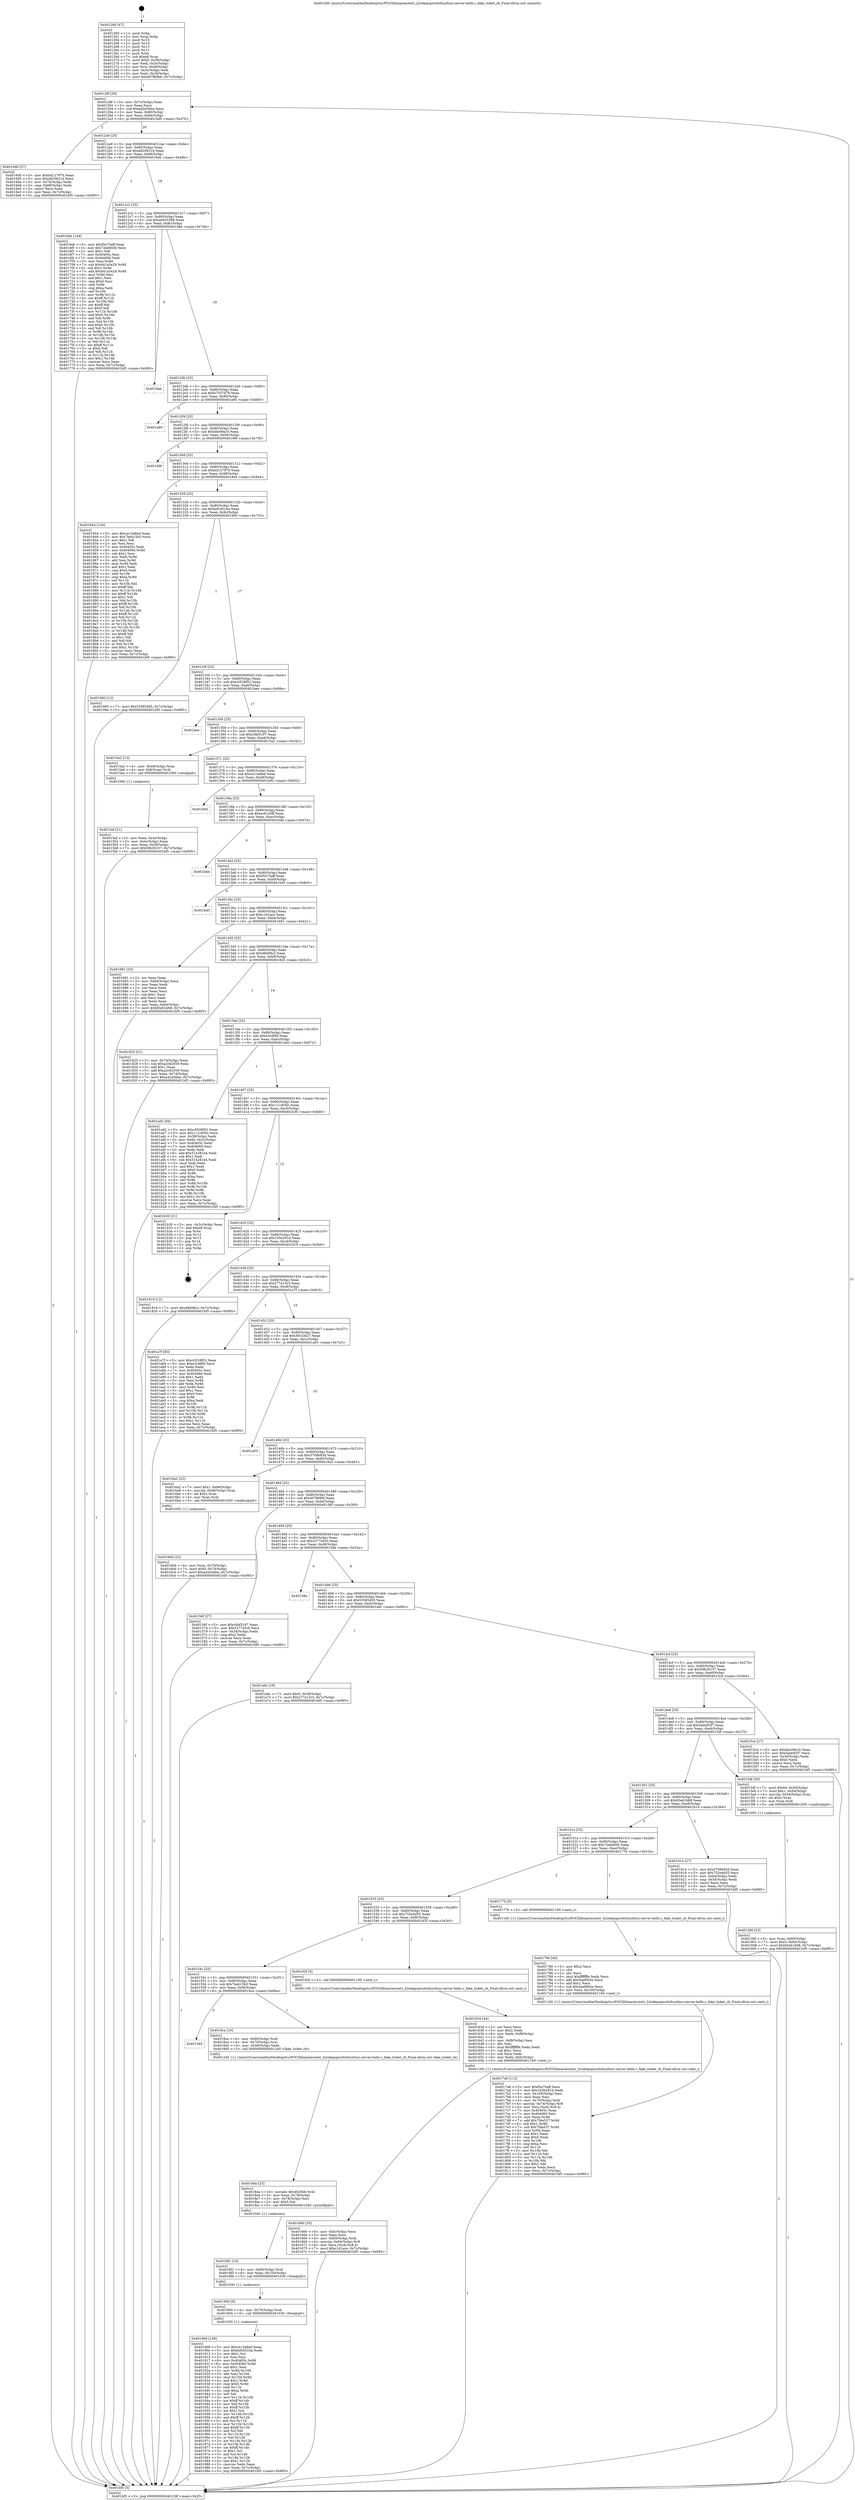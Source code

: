 digraph "0x401260" {
  label = "0x401260 (/mnt/c/Users/mathe/Desktop/tcc/POCII/binaries/extr_h2odepspicotlsfuzzfuzz-server-hello.c_fake_ticket_cb_Final-ollvm.out::main(0))"
  labelloc = "t"
  node[shape=record]

  Entry [label="",width=0.3,height=0.3,shape=circle,fillcolor=black,style=filled]
  "0x40128f" [label="{
     0x40128f [26]\l
     | [instrs]\l
     &nbsp;&nbsp;0x40128f \<+3\>: mov -0x7c(%rbp),%eax\l
     &nbsp;&nbsp;0x401292 \<+2\>: mov %eax,%ecx\l
     &nbsp;&nbsp;0x401294 \<+6\>: sub $0xa42e5bba,%ecx\l
     &nbsp;&nbsp;0x40129a \<+3\>: mov %eax,-0x80(%rbp)\l
     &nbsp;&nbsp;0x40129d \<+6\>: mov %ecx,-0x84(%rbp)\l
     &nbsp;&nbsp;0x4012a3 \<+6\>: je 00000000004016d0 \<main+0x470\>\l
  }"]
  "0x4016d0" [label="{
     0x4016d0 [27]\l
     | [instrs]\l
     &nbsp;&nbsp;0x4016d0 \<+5\>: mov $0xbd127970,%eax\l
     &nbsp;&nbsp;0x4016d5 \<+5\>: mov $0xa820621d,%ecx\l
     &nbsp;&nbsp;0x4016da \<+3\>: mov -0x74(%rbp),%edx\l
     &nbsp;&nbsp;0x4016dd \<+3\>: cmp -0x68(%rbp),%edx\l
     &nbsp;&nbsp;0x4016e0 \<+3\>: cmovl %ecx,%eax\l
     &nbsp;&nbsp;0x4016e3 \<+3\>: mov %eax,-0x7c(%rbp)\l
     &nbsp;&nbsp;0x4016e6 \<+5\>: jmp 0000000000401bf5 \<main+0x995\>\l
  }"]
  "0x4012a9" [label="{
     0x4012a9 [25]\l
     | [instrs]\l
     &nbsp;&nbsp;0x4012a9 \<+5\>: jmp 00000000004012ae \<main+0x4e\>\l
     &nbsp;&nbsp;0x4012ae \<+3\>: mov -0x80(%rbp),%eax\l
     &nbsp;&nbsp;0x4012b1 \<+5\>: sub $0xa820621d,%eax\l
     &nbsp;&nbsp;0x4012b6 \<+6\>: mov %eax,-0x88(%rbp)\l
     &nbsp;&nbsp;0x4012bc \<+6\>: je 00000000004016eb \<main+0x48b\>\l
  }"]
  Exit [label="",width=0.3,height=0.3,shape=circle,fillcolor=black,style=filled,peripheries=2]
  "0x4016eb" [label="{
     0x4016eb [144]\l
     | [instrs]\l
     &nbsp;&nbsp;0x4016eb \<+5\>: mov $0xf5a75aff,%eax\l
     &nbsp;&nbsp;0x4016f0 \<+5\>: mov $0x72ee60d5,%ecx\l
     &nbsp;&nbsp;0x4016f5 \<+2\>: mov $0x1,%dl\l
     &nbsp;&nbsp;0x4016f7 \<+7\>: mov 0x40405c,%esi\l
     &nbsp;&nbsp;0x4016fe \<+7\>: mov 0x404060,%edi\l
     &nbsp;&nbsp;0x401705 \<+3\>: mov %esi,%r8d\l
     &nbsp;&nbsp;0x401708 \<+7\>: sub $0xb41a3e29,%r8d\l
     &nbsp;&nbsp;0x40170f \<+4\>: sub $0x1,%r8d\l
     &nbsp;&nbsp;0x401713 \<+7\>: add $0xb41a3e29,%r8d\l
     &nbsp;&nbsp;0x40171a \<+4\>: imul %r8d,%esi\l
     &nbsp;&nbsp;0x40171e \<+3\>: and $0x1,%esi\l
     &nbsp;&nbsp;0x401721 \<+3\>: cmp $0x0,%esi\l
     &nbsp;&nbsp;0x401724 \<+4\>: sete %r9b\l
     &nbsp;&nbsp;0x401728 \<+3\>: cmp $0xa,%edi\l
     &nbsp;&nbsp;0x40172b \<+4\>: setl %r10b\l
     &nbsp;&nbsp;0x40172f \<+3\>: mov %r9b,%r11b\l
     &nbsp;&nbsp;0x401732 \<+4\>: xor $0xff,%r11b\l
     &nbsp;&nbsp;0x401736 \<+3\>: mov %r10b,%bl\l
     &nbsp;&nbsp;0x401739 \<+3\>: xor $0xff,%bl\l
     &nbsp;&nbsp;0x40173c \<+3\>: xor $0x0,%dl\l
     &nbsp;&nbsp;0x40173f \<+3\>: mov %r11b,%r14b\l
     &nbsp;&nbsp;0x401742 \<+4\>: and $0x0,%r14b\l
     &nbsp;&nbsp;0x401746 \<+3\>: and %dl,%r9b\l
     &nbsp;&nbsp;0x401749 \<+3\>: mov %bl,%r15b\l
     &nbsp;&nbsp;0x40174c \<+4\>: and $0x0,%r15b\l
     &nbsp;&nbsp;0x401750 \<+3\>: and %dl,%r10b\l
     &nbsp;&nbsp;0x401753 \<+3\>: or %r9b,%r14b\l
     &nbsp;&nbsp;0x401756 \<+3\>: or %r10b,%r15b\l
     &nbsp;&nbsp;0x401759 \<+3\>: xor %r15b,%r14b\l
     &nbsp;&nbsp;0x40175c \<+3\>: or %bl,%r11b\l
     &nbsp;&nbsp;0x40175f \<+4\>: xor $0xff,%r11b\l
     &nbsp;&nbsp;0x401763 \<+3\>: or $0x0,%dl\l
     &nbsp;&nbsp;0x401766 \<+3\>: and %dl,%r11b\l
     &nbsp;&nbsp;0x401769 \<+3\>: or %r11b,%r14b\l
     &nbsp;&nbsp;0x40176c \<+4\>: test $0x1,%r14b\l
     &nbsp;&nbsp;0x401770 \<+3\>: cmovne %ecx,%eax\l
     &nbsp;&nbsp;0x401773 \<+3\>: mov %eax,-0x7c(%rbp)\l
     &nbsp;&nbsp;0x401776 \<+5\>: jmp 0000000000401bf5 \<main+0x995\>\l
  }"]
  "0x4012c2" [label="{
     0x4012c2 [25]\l
     | [instrs]\l
     &nbsp;&nbsp;0x4012c2 \<+5\>: jmp 00000000004012c7 \<main+0x67\>\l
     &nbsp;&nbsp;0x4012c7 \<+3\>: mov -0x80(%rbp),%eax\l
     &nbsp;&nbsp;0x4012ca \<+5\>: sub $0xab925388,%eax\l
     &nbsp;&nbsp;0x4012cf \<+6\>: mov %eax,-0x8c(%rbp)\l
     &nbsp;&nbsp;0x4012d5 \<+6\>: je 00000000004019ab \<main+0x74b\>\l
  }"]
  "0x401909" [label="{
     0x401909 [138]\l
     | [instrs]\l
     &nbsp;&nbsp;0x401909 \<+5\>: mov $0xce13a8ed,%eax\l
     &nbsp;&nbsp;0x40190e \<+5\>: mov $0xbd54516a,%edx\l
     &nbsp;&nbsp;0x401913 \<+2\>: mov $0x1,%cl\l
     &nbsp;&nbsp;0x401915 \<+2\>: xor %esi,%esi\l
     &nbsp;&nbsp;0x401917 \<+8\>: mov 0x40405c,%r8d\l
     &nbsp;&nbsp;0x40191f \<+8\>: mov 0x404060,%r9d\l
     &nbsp;&nbsp;0x401927 \<+3\>: sub $0x1,%esi\l
     &nbsp;&nbsp;0x40192a \<+3\>: mov %r8d,%r10d\l
     &nbsp;&nbsp;0x40192d \<+3\>: add %esi,%r10d\l
     &nbsp;&nbsp;0x401930 \<+4\>: imul %r10d,%r8d\l
     &nbsp;&nbsp;0x401934 \<+4\>: and $0x1,%r8d\l
     &nbsp;&nbsp;0x401938 \<+4\>: cmp $0x0,%r8d\l
     &nbsp;&nbsp;0x40193c \<+4\>: sete %r11b\l
     &nbsp;&nbsp;0x401940 \<+4\>: cmp $0xa,%r9d\l
     &nbsp;&nbsp;0x401944 \<+3\>: setl %bl\l
     &nbsp;&nbsp;0x401947 \<+3\>: mov %r11b,%r14b\l
     &nbsp;&nbsp;0x40194a \<+4\>: xor $0xff,%r14b\l
     &nbsp;&nbsp;0x40194e \<+3\>: mov %bl,%r15b\l
     &nbsp;&nbsp;0x401951 \<+4\>: xor $0xff,%r15b\l
     &nbsp;&nbsp;0x401955 \<+3\>: xor $0x1,%cl\l
     &nbsp;&nbsp;0x401958 \<+3\>: mov %r14b,%r12b\l
     &nbsp;&nbsp;0x40195b \<+4\>: and $0xff,%r12b\l
     &nbsp;&nbsp;0x40195f \<+3\>: and %cl,%r11b\l
     &nbsp;&nbsp;0x401962 \<+3\>: mov %r15b,%r13b\l
     &nbsp;&nbsp;0x401965 \<+4\>: and $0xff,%r13b\l
     &nbsp;&nbsp;0x401969 \<+2\>: and %cl,%bl\l
     &nbsp;&nbsp;0x40196b \<+3\>: or %r11b,%r12b\l
     &nbsp;&nbsp;0x40196e \<+3\>: or %bl,%r13b\l
     &nbsp;&nbsp;0x401971 \<+3\>: xor %r13b,%r12b\l
     &nbsp;&nbsp;0x401974 \<+3\>: or %r15b,%r14b\l
     &nbsp;&nbsp;0x401977 \<+4\>: xor $0xff,%r14b\l
     &nbsp;&nbsp;0x40197b \<+3\>: or $0x1,%cl\l
     &nbsp;&nbsp;0x40197e \<+3\>: and %cl,%r14b\l
     &nbsp;&nbsp;0x401981 \<+3\>: or %r14b,%r12b\l
     &nbsp;&nbsp;0x401984 \<+4\>: test $0x1,%r12b\l
     &nbsp;&nbsp;0x401988 \<+3\>: cmovne %edx,%eax\l
     &nbsp;&nbsp;0x40198b \<+3\>: mov %eax,-0x7c(%rbp)\l
     &nbsp;&nbsp;0x40198e \<+5\>: jmp 0000000000401bf5 \<main+0x995\>\l
  }"]
  "0x4019ab" [label="{
     0x4019ab\l
  }", style=dashed]
  "0x4012db" [label="{
     0x4012db [25]\l
     | [instrs]\l
     &nbsp;&nbsp;0x4012db \<+5\>: jmp 00000000004012e0 \<main+0x80\>\l
     &nbsp;&nbsp;0x4012e0 \<+3\>: mov -0x80(%rbp),%eax\l
     &nbsp;&nbsp;0x4012e3 \<+5\>: sub $0xb7557d78,%eax\l
     &nbsp;&nbsp;0x4012e8 \<+6\>: mov %eax,-0x90(%rbp)\l
     &nbsp;&nbsp;0x4012ee \<+6\>: je 0000000000401a60 \<main+0x800\>\l
  }"]
  "0x401900" [label="{
     0x401900 [9]\l
     | [instrs]\l
     &nbsp;&nbsp;0x401900 \<+4\>: mov -0x70(%rbp),%rdi\l
     &nbsp;&nbsp;0x401904 \<+5\>: call 0000000000401030 \<free@plt\>\l
     | [calls]\l
     &nbsp;&nbsp;0x401030 \{1\} (unknown)\l
  }"]
  "0x401a60" [label="{
     0x401a60\l
  }", style=dashed]
  "0x4012f4" [label="{
     0x4012f4 [25]\l
     | [instrs]\l
     &nbsp;&nbsp;0x4012f4 \<+5\>: jmp 00000000004012f9 \<main+0x99\>\l
     &nbsp;&nbsp;0x4012f9 \<+3\>: mov -0x80(%rbp),%eax\l
     &nbsp;&nbsp;0x4012fc \<+5\>: sub $0xbbc09a16,%eax\l
     &nbsp;&nbsp;0x401301 \<+6\>: mov %eax,-0x94(%rbp)\l
     &nbsp;&nbsp;0x401307 \<+6\>: je 000000000040199f \<main+0x73f\>\l
  }"]
  "0x4018f1" [label="{
     0x4018f1 [15]\l
     | [instrs]\l
     &nbsp;&nbsp;0x4018f1 \<+4\>: mov -0x60(%rbp),%rdi\l
     &nbsp;&nbsp;0x4018f5 \<+6\>: mov %eax,-0x104(%rbp)\l
     &nbsp;&nbsp;0x4018fb \<+5\>: call 0000000000401030 \<free@plt\>\l
     | [calls]\l
     &nbsp;&nbsp;0x401030 \{1\} (unknown)\l
  }"]
  "0x40199f" [label="{
     0x40199f\l
  }", style=dashed]
  "0x40130d" [label="{
     0x40130d [25]\l
     | [instrs]\l
     &nbsp;&nbsp;0x40130d \<+5\>: jmp 0000000000401312 \<main+0xb2\>\l
     &nbsp;&nbsp;0x401312 \<+3\>: mov -0x80(%rbp),%eax\l
     &nbsp;&nbsp;0x401315 \<+5\>: sub $0xbd127970,%eax\l
     &nbsp;&nbsp;0x40131a \<+6\>: mov %eax,-0x98(%rbp)\l
     &nbsp;&nbsp;0x401320 \<+6\>: je 0000000000401844 \<main+0x5e4\>\l
  }"]
  "0x4018da" [label="{
     0x4018da [23]\l
     | [instrs]\l
     &nbsp;&nbsp;0x4018da \<+10\>: movabs $0x4020b6,%rdi\l
     &nbsp;&nbsp;0x4018e4 \<+3\>: mov %eax,-0x78(%rbp)\l
     &nbsp;&nbsp;0x4018e7 \<+3\>: mov -0x78(%rbp),%esi\l
     &nbsp;&nbsp;0x4018ea \<+2\>: mov $0x0,%al\l
     &nbsp;&nbsp;0x4018ec \<+5\>: call 0000000000401040 \<printf@plt\>\l
     | [calls]\l
     &nbsp;&nbsp;0x401040 \{1\} (unknown)\l
  }"]
  "0x401844" [label="{
     0x401844 [134]\l
     | [instrs]\l
     &nbsp;&nbsp;0x401844 \<+5\>: mov $0xce13a8ed,%eax\l
     &nbsp;&nbsp;0x401849 \<+5\>: mov $0x7beb15b3,%ecx\l
     &nbsp;&nbsp;0x40184e \<+2\>: mov $0x1,%dl\l
     &nbsp;&nbsp;0x401850 \<+2\>: xor %esi,%esi\l
     &nbsp;&nbsp;0x401852 \<+7\>: mov 0x40405c,%edi\l
     &nbsp;&nbsp;0x401859 \<+8\>: mov 0x404060,%r8d\l
     &nbsp;&nbsp;0x401861 \<+3\>: sub $0x1,%esi\l
     &nbsp;&nbsp;0x401864 \<+3\>: mov %edi,%r9d\l
     &nbsp;&nbsp;0x401867 \<+3\>: add %esi,%r9d\l
     &nbsp;&nbsp;0x40186a \<+4\>: imul %r9d,%edi\l
     &nbsp;&nbsp;0x40186e \<+3\>: and $0x1,%edi\l
     &nbsp;&nbsp;0x401871 \<+3\>: cmp $0x0,%edi\l
     &nbsp;&nbsp;0x401874 \<+4\>: sete %r10b\l
     &nbsp;&nbsp;0x401878 \<+4\>: cmp $0xa,%r8d\l
     &nbsp;&nbsp;0x40187c \<+4\>: setl %r11b\l
     &nbsp;&nbsp;0x401880 \<+3\>: mov %r10b,%bl\l
     &nbsp;&nbsp;0x401883 \<+3\>: xor $0xff,%bl\l
     &nbsp;&nbsp;0x401886 \<+3\>: mov %r11b,%r14b\l
     &nbsp;&nbsp;0x401889 \<+4\>: xor $0xff,%r14b\l
     &nbsp;&nbsp;0x40188d \<+3\>: xor $0x1,%dl\l
     &nbsp;&nbsp;0x401890 \<+3\>: mov %bl,%r15b\l
     &nbsp;&nbsp;0x401893 \<+4\>: and $0xff,%r15b\l
     &nbsp;&nbsp;0x401897 \<+3\>: and %dl,%r10b\l
     &nbsp;&nbsp;0x40189a \<+3\>: mov %r14b,%r12b\l
     &nbsp;&nbsp;0x40189d \<+4\>: and $0xff,%r12b\l
     &nbsp;&nbsp;0x4018a1 \<+3\>: and %dl,%r11b\l
     &nbsp;&nbsp;0x4018a4 \<+3\>: or %r10b,%r15b\l
     &nbsp;&nbsp;0x4018a7 \<+3\>: or %r11b,%r12b\l
     &nbsp;&nbsp;0x4018aa \<+3\>: xor %r12b,%r15b\l
     &nbsp;&nbsp;0x4018ad \<+3\>: or %r14b,%bl\l
     &nbsp;&nbsp;0x4018b0 \<+3\>: xor $0xff,%bl\l
     &nbsp;&nbsp;0x4018b3 \<+3\>: or $0x1,%dl\l
     &nbsp;&nbsp;0x4018b6 \<+2\>: and %dl,%bl\l
     &nbsp;&nbsp;0x4018b8 \<+3\>: or %bl,%r15b\l
     &nbsp;&nbsp;0x4018bb \<+4\>: test $0x1,%r15b\l
     &nbsp;&nbsp;0x4018bf \<+3\>: cmovne %ecx,%eax\l
     &nbsp;&nbsp;0x4018c2 \<+3\>: mov %eax,-0x7c(%rbp)\l
     &nbsp;&nbsp;0x4018c5 \<+5\>: jmp 0000000000401bf5 \<main+0x995\>\l
  }"]
  "0x401326" [label="{
     0x401326 [25]\l
     | [instrs]\l
     &nbsp;&nbsp;0x401326 \<+5\>: jmp 000000000040132b \<main+0xcb\>\l
     &nbsp;&nbsp;0x40132b \<+3\>: mov -0x80(%rbp),%eax\l
     &nbsp;&nbsp;0x40132e \<+5\>: sub $0xbd54516a,%eax\l
     &nbsp;&nbsp;0x401333 \<+6\>: mov %eax,-0x9c(%rbp)\l
     &nbsp;&nbsp;0x401339 \<+6\>: je 0000000000401993 \<main+0x733\>\l
  }"]
  "0x401565" [label="{
     0x401565\l
  }", style=dashed]
  "0x401993" [label="{
     0x401993 [12]\l
     | [instrs]\l
     &nbsp;&nbsp;0x401993 \<+7\>: movl $0x53585405,-0x7c(%rbp)\l
     &nbsp;&nbsp;0x40199a \<+5\>: jmp 0000000000401bf5 \<main+0x995\>\l
  }"]
  "0x40133f" [label="{
     0x40133f [25]\l
     | [instrs]\l
     &nbsp;&nbsp;0x40133f \<+5\>: jmp 0000000000401344 \<main+0xe4\>\l
     &nbsp;&nbsp;0x401344 \<+3\>: mov -0x80(%rbp),%eax\l
     &nbsp;&nbsp;0x401347 \<+5\>: sub $0xc0528f52,%eax\l
     &nbsp;&nbsp;0x40134c \<+6\>: mov %eax,-0xa0(%rbp)\l
     &nbsp;&nbsp;0x401352 \<+6\>: je 0000000000401bee \<main+0x98e\>\l
  }"]
  "0x4018ca" [label="{
     0x4018ca [16]\l
     | [instrs]\l
     &nbsp;&nbsp;0x4018ca \<+4\>: mov -0x60(%rbp),%rdi\l
     &nbsp;&nbsp;0x4018ce \<+4\>: mov -0x70(%rbp),%rsi\l
     &nbsp;&nbsp;0x4018d2 \<+3\>: mov -0x50(%rbp),%edx\l
     &nbsp;&nbsp;0x4018d5 \<+5\>: call 0000000000401240 \<fake_ticket_cb\>\l
     | [calls]\l
     &nbsp;&nbsp;0x401240 \{1\} (/mnt/c/Users/mathe/Desktop/tcc/POCII/binaries/extr_h2odepspicotlsfuzzfuzz-server-hello.c_fake_ticket_cb_Final-ollvm.out::fake_ticket_cb)\l
  }"]
  "0x401bee" [label="{
     0x401bee\l
  }", style=dashed]
  "0x401358" [label="{
     0x401358 [25]\l
     | [instrs]\l
     &nbsp;&nbsp;0x401358 \<+5\>: jmp 000000000040135d \<main+0xfd\>\l
     &nbsp;&nbsp;0x40135d \<+3\>: mov -0x80(%rbp),%eax\l
     &nbsp;&nbsp;0x401360 \<+5\>: sub $0xc0bf3197,%eax\l
     &nbsp;&nbsp;0x401365 \<+6\>: mov %eax,-0xa4(%rbp)\l
     &nbsp;&nbsp;0x40136b \<+6\>: je 00000000004015a2 \<main+0x342\>\l
  }"]
  "0x4017a8" [label="{
     0x4017a8 [113]\l
     | [instrs]\l
     &nbsp;&nbsp;0x4017a8 \<+5\>: mov $0xf5a75aff,%ecx\l
     &nbsp;&nbsp;0x4017ad \<+5\>: mov $0x1b5b291d,%edx\l
     &nbsp;&nbsp;0x4017b2 \<+6\>: mov -0x100(%rbp),%esi\l
     &nbsp;&nbsp;0x4017b8 \<+3\>: imul %eax,%esi\l
     &nbsp;&nbsp;0x4017bb \<+4\>: mov -0x70(%rbp),%rdi\l
     &nbsp;&nbsp;0x4017bf \<+4\>: movslq -0x74(%rbp),%r8\l
     &nbsp;&nbsp;0x4017c3 \<+4\>: mov %esi,(%rdi,%r8,4)\l
     &nbsp;&nbsp;0x4017c7 \<+7\>: mov 0x40405c,%eax\l
     &nbsp;&nbsp;0x4017ce \<+7\>: mov 0x404060,%esi\l
     &nbsp;&nbsp;0x4017d5 \<+3\>: mov %eax,%r9d\l
     &nbsp;&nbsp;0x4017d8 \<+7\>: add $0x7f4a537,%r9d\l
     &nbsp;&nbsp;0x4017df \<+4\>: sub $0x1,%r9d\l
     &nbsp;&nbsp;0x4017e3 \<+7\>: sub $0x7f4a537,%r9d\l
     &nbsp;&nbsp;0x4017ea \<+4\>: imul %r9d,%eax\l
     &nbsp;&nbsp;0x4017ee \<+3\>: and $0x1,%eax\l
     &nbsp;&nbsp;0x4017f1 \<+3\>: cmp $0x0,%eax\l
     &nbsp;&nbsp;0x4017f4 \<+4\>: sete %r10b\l
     &nbsp;&nbsp;0x4017f8 \<+3\>: cmp $0xa,%esi\l
     &nbsp;&nbsp;0x4017fb \<+4\>: setl %r11b\l
     &nbsp;&nbsp;0x4017ff \<+3\>: mov %r10b,%bl\l
     &nbsp;&nbsp;0x401802 \<+3\>: and %r11b,%bl\l
     &nbsp;&nbsp;0x401805 \<+3\>: xor %r11b,%r10b\l
     &nbsp;&nbsp;0x401808 \<+3\>: or %r10b,%bl\l
     &nbsp;&nbsp;0x40180b \<+3\>: test $0x1,%bl\l
     &nbsp;&nbsp;0x40180e \<+3\>: cmovne %edx,%ecx\l
     &nbsp;&nbsp;0x401811 \<+3\>: mov %ecx,-0x7c(%rbp)\l
     &nbsp;&nbsp;0x401814 \<+5\>: jmp 0000000000401bf5 \<main+0x995\>\l
  }"]
  "0x4015a2" [label="{
     0x4015a2 [13]\l
     | [instrs]\l
     &nbsp;&nbsp;0x4015a2 \<+4\>: mov -0x48(%rbp),%rax\l
     &nbsp;&nbsp;0x4015a6 \<+4\>: mov 0x8(%rax),%rdi\l
     &nbsp;&nbsp;0x4015aa \<+5\>: call 0000000000401060 \<atoi@plt\>\l
     | [calls]\l
     &nbsp;&nbsp;0x401060 \{1\} (unknown)\l
  }"]
  "0x401371" [label="{
     0x401371 [25]\l
     | [instrs]\l
     &nbsp;&nbsp;0x401371 \<+5\>: jmp 0000000000401376 \<main+0x116\>\l
     &nbsp;&nbsp;0x401376 \<+3\>: mov -0x80(%rbp),%eax\l
     &nbsp;&nbsp;0x401379 \<+5\>: sub $0xce13a8ed,%eax\l
     &nbsp;&nbsp;0x40137e \<+6\>: mov %eax,-0xa8(%rbp)\l
     &nbsp;&nbsp;0x401384 \<+6\>: je 0000000000401b92 \<main+0x932\>\l
  }"]
  "0x401780" [label="{
     0x401780 [40]\l
     | [instrs]\l
     &nbsp;&nbsp;0x401780 \<+5\>: mov $0x2,%ecx\l
     &nbsp;&nbsp;0x401785 \<+1\>: cltd\l
     &nbsp;&nbsp;0x401786 \<+2\>: idiv %ecx\l
     &nbsp;&nbsp;0x401788 \<+6\>: imul $0xfffffffe,%edx,%ecx\l
     &nbsp;&nbsp;0x40178e \<+6\>: add $0x5aef0b5e,%ecx\l
     &nbsp;&nbsp;0x401794 \<+3\>: add $0x1,%ecx\l
     &nbsp;&nbsp;0x401797 \<+6\>: sub $0x5aef0b5e,%ecx\l
     &nbsp;&nbsp;0x40179d \<+6\>: mov %ecx,-0x100(%rbp)\l
     &nbsp;&nbsp;0x4017a3 \<+5\>: call 0000000000401160 \<next_i\>\l
     | [calls]\l
     &nbsp;&nbsp;0x401160 \{1\} (/mnt/c/Users/mathe/Desktop/tcc/POCII/binaries/extr_h2odepspicotlsfuzzfuzz-server-hello.c_fake_ticket_cb_Final-ollvm.out::next_i)\l
  }"]
  "0x401b92" [label="{
     0x401b92\l
  }", style=dashed]
  "0x40138a" [label="{
     0x40138a [25]\l
     | [instrs]\l
     &nbsp;&nbsp;0x40138a \<+5\>: jmp 000000000040138f \<main+0x12f\>\l
     &nbsp;&nbsp;0x40138f \<+3\>: mov -0x80(%rbp),%eax\l
     &nbsp;&nbsp;0x401392 \<+5\>: sub $0xec61a5ff,%eax\l
     &nbsp;&nbsp;0x401397 \<+6\>: mov %eax,-0xac(%rbp)\l
     &nbsp;&nbsp;0x40139d \<+6\>: je 0000000000401bdd \<main+0x97d\>\l
  }"]
  "0x4016b9" [label="{
     0x4016b9 [23]\l
     | [instrs]\l
     &nbsp;&nbsp;0x4016b9 \<+4\>: mov %rax,-0x70(%rbp)\l
     &nbsp;&nbsp;0x4016bd \<+7\>: movl $0x0,-0x74(%rbp)\l
     &nbsp;&nbsp;0x4016c4 \<+7\>: movl $0xa42e5bba,-0x7c(%rbp)\l
     &nbsp;&nbsp;0x4016cb \<+5\>: jmp 0000000000401bf5 \<main+0x995\>\l
  }"]
  "0x401bdd" [label="{
     0x401bdd\l
  }", style=dashed]
  "0x4013a3" [label="{
     0x4013a3 [25]\l
     | [instrs]\l
     &nbsp;&nbsp;0x4013a3 \<+5\>: jmp 00000000004013a8 \<main+0x148\>\l
     &nbsp;&nbsp;0x4013a8 \<+3\>: mov -0x80(%rbp),%eax\l
     &nbsp;&nbsp;0x4013ab \<+5\>: sub $0xf5a75aff,%eax\l
     &nbsp;&nbsp;0x4013b0 \<+6\>: mov %eax,-0xb0(%rbp)\l
     &nbsp;&nbsp;0x4013b6 \<+6\>: je 0000000000401b45 \<main+0x8e5\>\l
  }"]
  "0x401660" [label="{
     0x401660 [33]\l
     | [instrs]\l
     &nbsp;&nbsp;0x401660 \<+6\>: mov -0xfc(%rbp),%ecx\l
     &nbsp;&nbsp;0x401666 \<+3\>: imul %eax,%ecx\l
     &nbsp;&nbsp;0x401669 \<+4\>: mov -0x60(%rbp),%rdi\l
     &nbsp;&nbsp;0x40166d \<+4\>: movslq -0x64(%rbp),%r8\l
     &nbsp;&nbsp;0x401671 \<+4\>: mov %ecx,(%rdi,%r8,4)\l
     &nbsp;&nbsp;0x401675 \<+7\>: movl $0xc1d1ace,-0x7c(%rbp)\l
     &nbsp;&nbsp;0x40167c \<+5\>: jmp 0000000000401bf5 \<main+0x995\>\l
  }"]
  "0x401b45" [label="{
     0x401b45\l
  }", style=dashed]
  "0x4013bc" [label="{
     0x4013bc [25]\l
     | [instrs]\l
     &nbsp;&nbsp;0x4013bc \<+5\>: jmp 00000000004013c1 \<main+0x161\>\l
     &nbsp;&nbsp;0x4013c1 \<+3\>: mov -0x80(%rbp),%eax\l
     &nbsp;&nbsp;0x4013c4 \<+5\>: sub $0xc1d1ace,%eax\l
     &nbsp;&nbsp;0x4013c9 \<+6\>: mov %eax,-0xb4(%rbp)\l
     &nbsp;&nbsp;0x4013cf \<+6\>: je 0000000000401681 \<main+0x421\>\l
  }"]
  "0x401634" [label="{
     0x401634 [44]\l
     | [instrs]\l
     &nbsp;&nbsp;0x401634 \<+2\>: xor %ecx,%ecx\l
     &nbsp;&nbsp;0x401636 \<+5\>: mov $0x2,%edx\l
     &nbsp;&nbsp;0x40163b \<+6\>: mov %edx,-0xf8(%rbp)\l
     &nbsp;&nbsp;0x401641 \<+1\>: cltd\l
     &nbsp;&nbsp;0x401642 \<+6\>: mov -0xf8(%rbp),%esi\l
     &nbsp;&nbsp;0x401648 \<+2\>: idiv %esi\l
     &nbsp;&nbsp;0x40164a \<+6\>: imul $0xfffffffe,%edx,%edx\l
     &nbsp;&nbsp;0x401650 \<+3\>: sub $0x1,%ecx\l
     &nbsp;&nbsp;0x401653 \<+2\>: sub %ecx,%edx\l
     &nbsp;&nbsp;0x401655 \<+6\>: mov %edx,-0xfc(%rbp)\l
     &nbsp;&nbsp;0x40165b \<+5\>: call 0000000000401160 \<next_i\>\l
     | [calls]\l
     &nbsp;&nbsp;0x401160 \{1\} (/mnt/c/Users/mathe/Desktop/tcc/POCII/binaries/extr_h2odepspicotlsfuzzfuzz-server-hello.c_fake_ticket_cb_Final-ollvm.out::next_i)\l
  }"]
  "0x401681" [label="{
     0x401681 [33]\l
     | [instrs]\l
     &nbsp;&nbsp;0x401681 \<+2\>: xor %eax,%eax\l
     &nbsp;&nbsp;0x401683 \<+3\>: mov -0x64(%rbp),%ecx\l
     &nbsp;&nbsp;0x401686 \<+2\>: mov %eax,%edx\l
     &nbsp;&nbsp;0x401688 \<+2\>: sub %ecx,%edx\l
     &nbsp;&nbsp;0x40168a \<+2\>: mov %eax,%ecx\l
     &nbsp;&nbsp;0x40168c \<+3\>: sub $0x1,%ecx\l
     &nbsp;&nbsp;0x40168f \<+2\>: add %ecx,%edx\l
     &nbsp;&nbsp;0x401691 \<+2\>: sub %edx,%eax\l
     &nbsp;&nbsp;0x401693 \<+3\>: mov %eax,-0x64(%rbp)\l
     &nbsp;&nbsp;0x401696 \<+7\>: movl $0x65e61b68,-0x7c(%rbp)\l
     &nbsp;&nbsp;0x40169d \<+5\>: jmp 0000000000401bf5 \<main+0x995\>\l
  }"]
  "0x4013d5" [label="{
     0x4013d5 [25]\l
     | [instrs]\l
     &nbsp;&nbsp;0x4013d5 \<+5\>: jmp 00000000004013da \<main+0x17a\>\l
     &nbsp;&nbsp;0x4013da \<+3\>: mov -0x80(%rbp),%eax\l
     &nbsp;&nbsp;0x4013dd \<+5\>: sub $0xd8d08c2,%eax\l
     &nbsp;&nbsp;0x4013e2 \<+6\>: mov %eax,-0xb8(%rbp)\l
     &nbsp;&nbsp;0x4013e8 \<+6\>: je 0000000000401825 \<main+0x5c5\>\l
  }"]
  "0x40154c" [label="{
     0x40154c [25]\l
     | [instrs]\l
     &nbsp;&nbsp;0x40154c \<+5\>: jmp 0000000000401551 \<main+0x2f1\>\l
     &nbsp;&nbsp;0x401551 \<+3\>: mov -0x80(%rbp),%eax\l
     &nbsp;&nbsp;0x401554 \<+5\>: sub $0x7beb15b3,%eax\l
     &nbsp;&nbsp;0x401559 \<+6\>: mov %eax,-0xf4(%rbp)\l
     &nbsp;&nbsp;0x40155f \<+6\>: je 00000000004018ca \<main+0x66a\>\l
  }"]
  "0x401825" [label="{
     0x401825 [31]\l
     | [instrs]\l
     &nbsp;&nbsp;0x401825 \<+3\>: mov -0x74(%rbp),%eax\l
     &nbsp;&nbsp;0x401828 \<+5\>: sub $0xa2c62059,%eax\l
     &nbsp;&nbsp;0x40182d \<+3\>: add $0x1,%eax\l
     &nbsp;&nbsp;0x401830 \<+5\>: add $0xa2c62059,%eax\l
     &nbsp;&nbsp;0x401835 \<+3\>: mov %eax,-0x74(%rbp)\l
     &nbsp;&nbsp;0x401838 \<+7\>: movl $0xa42e5bba,-0x7c(%rbp)\l
     &nbsp;&nbsp;0x40183f \<+5\>: jmp 0000000000401bf5 \<main+0x995\>\l
  }"]
  "0x4013ee" [label="{
     0x4013ee [25]\l
     | [instrs]\l
     &nbsp;&nbsp;0x4013ee \<+5\>: jmp 00000000004013f3 \<main+0x193\>\l
     &nbsp;&nbsp;0x4013f3 \<+3\>: mov -0x80(%rbp),%eax\l
     &nbsp;&nbsp;0x4013f6 \<+5\>: sub $0xe3cdf9d,%eax\l
     &nbsp;&nbsp;0x4013fb \<+6\>: mov %eax,-0xbc(%rbp)\l
     &nbsp;&nbsp;0x401401 \<+6\>: je 0000000000401ad2 \<main+0x872\>\l
  }"]
  "0x40162f" [label="{
     0x40162f [5]\l
     | [instrs]\l
     &nbsp;&nbsp;0x40162f \<+5\>: call 0000000000401160 \<next_i\>\l
     | [calls]\l
     &nbsp;&nbsp;0x401160 \{1\} (/mnt/c/Users/mathe/Desktop/tcc/POCII/binaries/extr_h2odepspicotlsfuzzfuzz-server-hello.c_fake_ticket_cb_Final-ollvm.out::next_i)\l
  }"]
  "0x401ad2" [label="{
     0x401ad2 [94]\l
     | [instrs]\l
     &nbsp;&nbsp;0x401ad2 \<+5\>: mov $0xc0528f52,%eax\l
     &nbsp;&nbsp;0x401ad7 \<+5\>: mov $0x111c830c,%ecx\l
     &nbsp;&nbsp;0x401adc \<+3\>: mov -0x38(%rbp),%edx\l
     &nbsp;&nbsp;0x401adf \<+3\>: mov %edx,-0x2c(%rbp)\l
     &nbsp;&nbsp;0x401ae2 \<+7\>: mov 0x40405c,%edx\l
     &nbsp;&nbsp;0x401ae9 \<+7\>: mov 0x404060,%esi\l
     &nbsp;&nbsp;0x401af0 \<+2\>: mov %edx,%edi\l
     &nbsp;&nbsp;0x401af2 \<+6\>: add $0x314281b4,%edi\l
     &nbsp;&nbsp;0x401af8 \<+3\>: sub $0x1,%edi\l
     &nbsp;&nbsp;0x401afb \<+6\>: sub $0x314281b4,%edi\l
     &nbsp;&nbsp;0x401b01 \<+3\>: imul %edi,%edx\l
     &nbsp;&nbsp;0x401b04 \<+3\>: and $0x1,%edx\l
     &nbsp;&nbsp;0x401b07 \<+3\>: cmp $0x0,%edx\l
     &nbsp;&nbsp;0x401b0a \<+4\>: sete %r8b\l
     &nbsp;&nbsp;0x401b0e \<+3\>: cmp $0xa,%esi\l
     &nbsp;&nbsp;0x401b11 \<+4\>: setl %r9b\l
     &nbsp;&nbsp;0x401b15 \<+3\>: mov %r8b,%r10b\l
     &nbsp;&nbsp;0x401b18 \<+3\>: and %r9b,%r10b\l
     &nbsp;&nbsp;0x401b1b \<+3\>: xor %r9b,%r8b\l
     &nbsp;&nbsp;0x401b1e \<+3\>: or %r8b,%r10b\l
     &nbsp;&nbsp;0x401b21 \<+4\>: test $0x1,%r10b\l
     &nbsp;&nbsp;0x401b25 \<+3\>: cmovne %ecx,%eax\l
     &nbsp;&nbsp;0x401b28 \<+3\>: mov %eax,-0x7c(%rbp)\l
     &nbsp;&nbsp;0x401b2b \<+5\>: jmp 0000000000401bf5 \<main+0x995\>\l
  }"]
  "0x401407" [label="{
     0x401407 [25]\l
     | [instrs]\l
     &nbsp;&nbsp;0x401407 \<+5\>: jmp 000000000040140c \<main+0x1ac\>\l
     &nbsp;&nbsp;0x40140c \<+3\>: mov -0x80(%rbp),%eax\l
     &nbsp;&nbsp;0x40140f \<+5\>: sub $0x111c830c,%eax\l
     &nbsp;&nbsp;0x401414 \<+6\>: mov %eax,-0xc0(%rbp)\l
     &nbsp;&nbsp;0x40141a \<+6\>: je 0000000000401b30 \<main+0x8d0\>\l
  }"]
  "0x401533" [label="{
     0x401533 [25]\l
     | [instrs]\l
     &nbsp;&nbsp;0x401533 \<+5\>: jmp 0000000000401538 \<main+0x2d8\>\l
     &nbsp;&nbsp;0x401538 \<+3\>: mov -0x80(%rbp),%eax\l
     &nbsp;&nbsp;0x40153b \<+5\>: sub $0x752e4d55,%eax\l
     &nbsp;&nbsp;0x401540 \<+6\>: mov %eax,-0xf0(%rbp)\l
     &nbsp;&nbsp;0x401546 \<+6\>: je 000000000040162f \<main+0x3cf\>\l
  }"]
  "0x401b30" [label="{
     0x401b30 [21]\l
     | [instrs]\l
     &nbsp;&nbsp;0x401b30 \<+3\>: mov -0x2c(%rbp),%eax\l
     &nbsp;&nbsp;0x401b33 \<+7\>: add $0xe8,%rsp\l
     &nbsp;&nbsp;0x401b3a \<+1\>: pop %rbx\l
     &nbsp;&nbsp;0x401b3b \<+2\>: pop %r12\l
     &nbsp;&nbsp;0x401b3d \<+2\>: pop %r13\l
     &nbsp;&nbsp;0x401b3f \<+2\>: pop %r14\l
     &nbsp;&nbsp;0x401b41 \<+2\>: pop %r15\l
     &nbsp;&nbsp;0x401b43 \<+1\>: pop %rbp\l
     &nbsp;&nbsp;0x401b44 \<+1\>: ret\l
  }"]
  "0x401420" [label="{
     0x401420 [25]\l
     | [instrs]\l
     &nbsp;&nbsp;0x401420 \<+5\>: jmp 0000000000401425 \<main+0x1c5\>\l
     &nbsp;&nbsp;0x401425 \<+3\>: mov -0x80(%rbp),%eax\l
     &nbsp;&nbsp;0x401428 \<+5\>: sub $0x1b5b291d,%eax\l
     &nbsp;&nbsp;0x40142d \<+6\>: mov %eax,-0xc4(%rbp)\l
     &nbsp;&nbsp;0x401433 \<+6\>: je 0000000000401819 \<main+0x5b9\>\l
  }"]
  "0x40177b" [label="{
     0x40177b [5]\l
     | [instrs]\l
     &nbsp;&nbsp;0x40177b \<+5\>: call 0000000000401160 \<next_i\>\l
     | [calls]\l
     &nbsp;&nbsp;0x401160 \{1\} (/mnt/c/Users/mathe/Desktop/tcc/POCII/binaries/extr_h2odepspicotlsfuzzfuzz-server-hello.c_fake_ticket_cb_Final-ollvm.out::next_i)\l
  }"]
  "0x401819" [label="{
     0x401819 [12]\l
     | [instrs]\l
     &nbsp;&nbsp;0x401819 \<+7\>: movl $0xd8d08c2,-0x7c(%rbp)\l
     &nbsp;&nbsp;0x401820 \<+5\>: jmp 0000000000401bf5 \<main+0x995\>\l
  }"]
  "0x401439" [label="{
     0x401439 [25]\l
     | [instrs]\l
     &nbsp;&nbsp;0x401439 \<+5\>: jmp 000000000040143e \<main+0x1de\>\l
     &nbsp;&nbsp;0x40143e \<+3\>: mov -0x80(%rbp),%eax\l
     &nbsp;&nbsp;0x401441 \<+5\>: sub $0x277e13c3,%eax\l
     &nbsp;&nbsp;0x401446 \<+6\>: mov %eax,-0xc8(%rbp)\l
     &nbsp;&nbsp;0x40144c \<+6\>: je 0000000000401a7f \<main+0x81f\>\l
  }"]
  "0x40151a" [label="{
     0x40151a [25]\l
     | [instrs]\l
     &nbsp;&nbsp;0x40151a \<+5\>: jmp 000000000040151f \<main+0x2bf\>\l
     &nbsp;&nbsp;0x40151f \<+3\>: mov -0x80(%rbp),%eax\l
     &nbsp;&nbsp;0x401522 \<+5\>: sub $0x72ee60d5,%eax\l
     &nbsp;&nbsp;0x401527 \<+6\>: mov %eax,-0xec(%rbp)\l
     &nbsp;&nbsp;0x40152d \<+6\>: je 000000000040177b \<main+0x51b\>\l
  }"]
  "0x401a7f" [label="{
     0x401a7f [83]\l
     | [instrs]\l
     &nbsp;&nbsp;0x401a7f \<+5\>: mov $0xc0528f52,%eax\l
     &nbsp;&nbsp;0x401a84 \<+5\>: mov $0xe3cdf9d,%ecx\l
     &nbsp;&nbsp;0x401a89 \<+2\>: xor %edx,%edx\l
     &nbsp;&nbsp;0x401a8b \<+7\>: mov 0x40405c,%esi\l
     &nbsp;&nbsp;0x401a92 \<+7\>: mov 0x404060,%edi\l
     &nbsp;&nbsp;0x401a99 \<+3\>: sub $0x1,%edx\l
     &nbsp;&nbsp;0x401a9c \<+3\>: mov %esi,%r8d\l
     &nbsp;&nbsp;0x401a9f \<+3\>: add %edx,%r8d\l
     &nbsp;&nbsp;0x401aa2 \<+4\>: imul %r8d,%esi\l
     &nbsp;&nbsp;0x401aa6 \<+3\>: and $0x1,%esi\l
     &nbsp;&nbsp;0x401aa9 \<+3\>: cmp $0x0,%esi\l
     &nbsp;&nbsp;0x401aac \<+4\>: sete %r9b\l
     &nbsp;&nbsp;0x401ab0 \<+3\>: cmp $0xa,%edi\l
     &nbsp;&nbsp;0x401ab3 \<+4\>: setl %r10b\l
     &nbsp;&nbsp;0x401ab7 \<+3\>: mov %r9b,%r11b\l
     &nbsp;&nbsp;0x401aba \<+3\>: and %r10b,%r11b\l
     &nbsp;&nbsp;0x401abd \<+3\>: xor %r10b,%r9b\l
     &nbsp;&nbsp;0x401ac0 \<+3\>: or %r9b,%r11b\l
     &nbsp;&nbsp;0x401ac3 \<+4\>: test $0x1,%r11b\l
     &nbsp;&nbsp;0x401ac7 \<+3\>: cmovne %ecx,%eax\l
     &nbsp;&nbsp;0x401aca \<+3\>: mov %eax,-0x7c(%rbp)\l
     &nbsp;&nbsp;0x401acd \<+5\>: jmp 0000000000401bf5 \<main+0x995\>\l
  }"]
  "0x401452" [label="{
     0x401452 [25]\l
     | [instrs]\l
     &nbsp;&nbsp;0x401452 \<+5\>: jmp 0000000000401457 \<main+0x1f7\>\l
     &nbsp;&nbsp;0x401457 \<+3\>: mov -0x80(%rbp),%eax\l
     &nbsp;&nbsp;0x40145a \<+5\>: sub $0x30c33e27,%eax\l
     &nbsp;&nbsp;0x40145f \<+6\>: mov %eax,-0xcc(%rbp)\l
     &nbsp;&nbsp;0x401465 \<+6\>: je 0000000000401a03 \<main+0x7a3\>\l
  }"]
  "0x401614" [label="{
     0x401614 [27]\l
     | [instrs]\l
     &nbsp;&nbsp;0x401614 \<+5\>: mov $0x3709b83d,%eax\l
     &nbsp;&nbsp;0x401619 \<+5\>: mov $0x752e4d55,%ecx\l
     &nbsp;&nbsp;0x40161e \<+3\>: mov -0x64(%rbp),%edx\l
     &nbsp;&nbsp;0x401621 \<+3\>: cmp -0x54(%rbp),%edx\l
     &nbsp;&nbsp;0x401624 \<+3\>: cmovl %ecx,%eax\l
     &nbsp;&nbsp;0x401627 \<+3\>: mov %eax,-0x7c(%rbp)\l
     &nbsp;&nbsp;0x40162a \<+5\>: jmp 0000000000401bf5 \<main+0x995\>\l
  }"]
  "0x401a03" [label="{
     0x401a03\l
  }", style=dashed]
  "0x40146b" [label="{
     0x40146b [25]\l
     | [instrs]\l
     &nbsp;&nbsp;0x40146b \<+5\>: jmp 0000000000401470 \<main+0x210\>\l
     &nbsp;&nbsp;0x401470 \<+3\>: mov -0x80(%rbp),%eax\l
     &nbsp;&nbsp;0x401473 \<+5\>: sub $0x3709b83d,%eax\l
     &nbsp;&nbsp;0x401478 \<+6\>: mov %eax,-0xd0(%rbp)\l
     &nbsp;&nbsp;0x40147e \<+6\>: je 00000000004016a2 \<main+0x442\>\l
  }"]
  "0x4015fd" [label="{
     0x4015fd [23]\l
     | [instrs]\l
     &nbsp;&nbsp;0x4015fd \<+4\>: mov %rax,-0x60(%rbp)\l
     &nbsp;&nbsp;0x401601 \<+7\>: movl $0x0,-0x64(%rbp)\l
     &nbsp;&nbsp;0x401608 \<+7\>: movl $0x65e61b68,-0x7c(%rbp)\l
     &nbsp;&nbsp;0x40160f \<+5\>: jmp 0000000000401bf5 \<main+0x995\>\l
  }"]
  "0x4016a2" [label="{
     0x4016a2 [23]\l
     | [instrs]\l
     &nbsp;&nbsp;0x4016a2 \<+7\>: movl $0x1,-0x68(%rbp)\l
     &nbsp;&nbsp;0x4016a9 \<+4\>: movslq -0x68(%rbp),%rax\l
     &nbsp;&nbsp;0x4016ad \<+4\>: shl $0x2,%rax\l
     &nbsp;&nbsp;0x4016b1 \<+3\>: mov %rax,%rdi\l
     &nbsp;&nbsp;0x4016b4 \<+5\>: call 0000000000401050 \<malloc@plt\>\l
     | [calls]\l
     &nbsp;&nbsp;0x401050 \{1\} (unknown)\l
  }"]
  "0x401484" [label="{
     0x401484 [25]\l
     | [instrs]\l
     &nbsp;&nbsp;0x401484 \<+5\>: jmp 0000000000401489 \<main+0x229\>\l
     &nbsp;&nbsp;0x401489 \<+3\>: mov -0x80(%rbp),%eax\l
     &nbsp;&nbsp;0x40148c \<+5\>: sub $0x407f69b6,%eax\l
     &nbsp;&nbsp;0x401491 \<+6\>: mov %eax,-0xd4(%rbp)\l
     &nbsp;&nbsp;0x401497 \<+6\>: je 000000000040156f \<main+0x30f\>\l
  }"]
  "0x401501" [label="{
     0x401501 [25]\l
     | [instrs]\l
     &nbsp;&nbsp;0x401501 \<+5\>: jmp 0000000000401506 \<main+0x2a6\>\l
     &nbsp;&nbsp;0x401506 \<+3\>: mov -0x80(%rbp),%eax\l
     &nbsp;&nbsp;0x401509 \<+5\>: sub $0x65e61b68,%eax\l
     &nbsp;&nbsp;0x40150e \<+6\>: mov %eax,-0xe8(%rbp)\l
     &nbsp;&nbsp;0x401514 \<+6\>: je 0000000000401614 \<main+0x3b4\>\l
  }"]
  "0x40156f" [label="{
     0x40156f [27]\l
     | [instrs]\l
     &nbsp;&nbsp;0x40156f \<+5\>: mov $0xc0bf3197,%eax\l
     &nbsp;&nbsp;0x401574 \<+5\>: mov $0x5277e5c0,%ecx\l
     &nbsp;&nbsp;0x401579 \<+3\>: mov -0x34(%rbp),%edx\l
     &nbsp;&nbsp;0x40157c \<+3\>: cmp $0x2,%edx\l
     &nbsp;&nbsp;0x40157f \<+3\>: cmovne %ecx,%eax\l
     &nbsp;&nbsp;0x401582 \<+3\>: mov %eax,-0x7c(%rbp)\l
     &nbsp;&nbsp;0x401585 \<+5\>: jmp 0000000000401bf5 \<main+0x995\>\l
  }"]
  "0x40149d" [label="{
     0x40149d [25]\l
     | [instrs]\l
     &nbsp;&nbsp;0x40149d \<+5\>: jmp 00000000004014a2 \<main+0x242\>\l
     &nbsp;&nbsp;0x4014a2 \<+3\>: mov -0x80(%rbp),%eax\l
     &nbsp;&nbsp;0x4014a5 \<+5\>: sub $0x5277e5c0,%eax\l
     &nbsp;&nbsp;0x4014aa \<+6\>: mov %eax,-0xd8(%rbp)\l
     &nbsp;&nbsp;0x4014b0 \<+6\>: je 000000000040158a \<main+0x32a\>\l
  }"]
  "0x401bf5" [label="{
     0x401bf5 [5]\l
     | [instrs]\l
     &nbsp;&nbsp;0x401bf5 \<+5\>: jmp 000000000040128f \<main+0x2f\>\l
  }"]
  "0x401260" [label="{
     0x401260 [47]\l
     | [instrs]\l
     &nbsp;&nbsp;0x401260 \<+1\>: push %rbp\l
     &nbsp;&nbsp;0x401261 \<+3\>: mov %rsp,%rbp\l
     &nbsp;&nbsp;0x401264 \<+2\>: push %r15\l
     &nbsp;&nbsp;0x401266 \<+2\>: push %r14\l
     &nbsp;&nbsp;0x401268 \<+2\>: push %r13\l
     &nbsp;&nbsp;0x40126a \<+2\>: push %r12\l
     &nbsp;&nbsp;0x40126c \<+1\>: push %rbx\l
     &nbsp;&nbsp;0x40126d \<+7\>: sub $0xe8,%rsp\l
     &nbsp;&nbsp;0x401274 \<+7\>: movl $0x0,-0x38(%rbp)\l
     &nbsp;&nbsp;0x40127b \<+3\>: mov %edi,-0x3c(%rbp)\l
     &nbsp;&nbsp;0x40127e \<+4\>: mov %rsi,-0x48(%rbp)\l
     &nbsp;&nbsp;0x401282 \<+3\>: mov -0x3c(%rbp),%edi\l
     &nbsp;&nbsp;0x401285 \<+3\>: mov %edi,-0x34(%rbp)\l
     &nbsp;&nbsp;0x401288 \<+7\>: movl $0x407f69b6,-0x7c(%rbp)\l
  }"]
  "0x4015af" [label="{
     0x4015af [21]\l
     | [instrs]\l
     &nbsp;&nbsp;0x4015af \<+3\>: mov %eax,-0x4c(%rbp)\l
     &nbsp;&nbsp;0x4015b2 \<+3\>: mov -0x4c(%rbp),%eax\l
     &nbsp;&nbsp;0x4015b5 \<+3\>: mov %eax,-0x30(%rbp)\l
     &nbsp;&nbsp;0x4015b8 \<+7\>: movl $0x59b30157,-0x7c(%rbp)\l
     &nbsp;&nbsp;0x4015bf \<+5\>: jmp 0000000000401bf5 \<main+0x995\>\l
  }"]
  "0x4015df" [label="{
     0x4015df [30]\l
     | [instrs]\l
     &nbsp;&nbsp;0x4015df \<+7\>: movl $0x64,-0x50(%rbp)\l
     &nbsp;&nbsp;0x4015e6 \<+7\>: movl $0x1,-0x54(%rbp)\l
     &nbsp;&nbsp;0x4015ed \<+4\>: movslq -0x54(%rbp),%rax\l
     &nbsp;&nbsp;0x4015f1 \<+4\>: shl $0x2,%rax\l
     &nbsp;&nbsp;0x4015f5 \<+3\>: mov %rax,%rdi\l
     &nbsp;&nbsp;0x4015f8 \<+5\>: call 0000000000401050 \<malloc@plt\>\l
     | [calls]\l
     &nbsp;&nbsp;0x401050 \{1\} (unknown)\l
  }"]
  "0x40158a" [label="{
     0x40158a\l
  }", style=dashed]
  "0x4014b6" [label="{
     0x4014b6 [25]\l
     | [instrs]\l
     &nbsp;&nbsp;0x4014b6 \<+5\>: jmp 00000000004014bb \<main+0x25b\>\l
     &nbsp;&nbsp;0x4014bb \<+3\>: mov -0x80(%rbp),%eax\l
     &nbsp;&nbsp;0x4014be \<+5\>: sub $0x53585405,%eax\l
     &nbsp;&nbsp;0x4014c3 \<+6\>: mov %eax,-0xdc(%rbp)\l
     &nbsp;&nbsp;0x4014c9 \<+6\>: je 0000000000401a6c \<main+0x80c\>\l
  }"]
  "0x4014e8" [label="{
     0x4014e8 [25]\l
     | [instrs]\l
     &nbsp;&nbsp;0x4014e8 \<+5\>: jmp 00000000004014ed \<main+0x28d\>\l
     &nbsp;&nbsp;0x4014ed \<+3\>: mov -0x80(%rbp),%eax\l
     &nbsp;&nbsp;0x4014f0 \<+5\>: sub $0x5abb92f7,%eax\l
     &nbsp;&nbsp;0x4014f5 \<+6\>: mov %eax,-0xe4(%rbp)\l
     &nbsp;&nbsp;0x4014fb \<+6\>: je 00000000004015df \<main+0x37f\>\l
  }"]
  "0x401a6c" [label="{
     0x401a6c [19]\l
     | [instrs]\l
     &nbsp;&nbsp;0x401a6c \<+7\>: movl $0x0,-0x38(%rbp)\l
     &nbsp;&nbsp;0x401a73 \<+7\>: movl $0x277e13c3,-0x7c(%rbp)\l
     &nbsp;&nbsp;0x401a7a \<+5\>: jmp 0000000000401bf5 \<main+0x995\>\l
  }"]
  "0x4014cf" [label="{
     0x4014cf [25]\l
     | [instrs]\l
     &nbsp;&nbsp;0x4014cf \<+5\>: jmp 00000000004014d4 \<main+0x274\>\l
     &nbsp;&nbsp;0x4014d4 \<+3\>: mov -0x80(%rbp),%eax\l
     &nbsp;&nbsp;0x4014d7 \<+5\>: sub $0x59b30157,%eax\l
     &nbsp;&nbsp;0x4014dc \<+6\>: mov %eax,-0xe0(%rbp)\l
     &nbsp;&nbsp;0x4014e2 \<+6\>: je 00000000004015c4 \<main+0x364\>\l
  }"]
  "0x4015c4" [label="{
     0x4015c4 [27]\l
     | [instrs]\l
     &nbsp;&nbsp;0x4015c4 \<+5\>: mov $0xbbc09a16,%eax\l
     &nbsp;&nbsp;0x4015c9 \<+5\>: mov $0x5abb92f7,%ecx\l
     &nbsp;&nbsp;0x4015ce \<+3\>: mov -0x30(%rbp),%edx\l
     &nbsp;&nbsp;0x4015d1 \<+3\>: cmp $0x0,%edx\l
     &nbsp;&nbsp;0x4015d4 \<+3\>: cmove %ecx,%eax\l
     &nbsp;&nbsp;0x4015d7 \<+3\>: mov %eax,-0x7c(%rbp)\l
     &nbsp;&nbsp;0x4015da \<+5\>: jmp 0000000000401bf5 \<main+0x995\>\l
  }"]
  Entry -> "0x401260" [label=" 1"]
  "0x40128f" -> "0x4016d0" [label=" 2"]
  "0x40128f" -> "0x4012a9" [label=" 20"]
  "0x401b30" -> Exit [label=" 1"]
  "0x4012a9" -> "0x4016eb" [label=" 1"]
  "0x4012a9" -> "0x4012c2" [label=" 19"]
  "0x401ad2" -> "0x401bf5" [label=" 1"]
  "0x4012c2" -> "0x4019ab" [label=" 0"]
  "0x4012c2" -> "0x4012db" [label=" 19"]
  "0x401a7f" -> "0x401bf5" [label=" 1"]
  "0x4012db" -> "0x401a60" [label=" 0"]
  "0x4012db" -> "0x4012f4" [label=" 19"]
  "0x401a6c" -> "0x401bf5" [label=" 1"]
  "0x4012f4" -> "0x40199f" [label=" 0"]
  "0x4012f4" -> "0x40130d" [label=" 19"]
  "0x401993" -> "0x401bf5" [label=" 1"]
  "0x40130d" -> "0x401844" [label=" 1"]
  "0x40130d" -> "0x401326" [label=" 18"]
  "0x401909" -> "0x401bf5" [label=" 1"]
  "0x401326" -> "0x401993" [label=" 1"]
  "0x401326" -> "0x40133f" [label=" 17"]
  "0x401900" -> "0x401909" [label=" 1"]
  "0x40133f" -> "0x401bee" [label=" 0"]
  "0x40133f" -> "0x401358" [label=" 17"]
  "0x4018f1" -> "0x401900" [label=" 1"]
  "0x401358" -> "0x4015a2" [label=" 1"]
  "0x401358" -> "0x401371" [label=" 16"]
  "0x4018ca" -> "0x4018da" [label=" 1"]
  "0x401371" -> "0x401b92" [label=" 0"]
  "0x401371" -> "0x40138a" [label=" 16"]
  "0x40154c" -> "0x401565" [label=" 0"]
  "0x40138a" -> "0x401bdd" [label=" 0"]
  "0x40138a" -> "0x4013a3" [label=" 16"]
  "0x40154c" -> "0x4018ca" [label=" 1"]
  "0x4013a3" -> "0x401b45" [label=" 0"]
  "0x4013a3" -> "0x4013bc" [label=" 16"]
  "0x4018da" -> "0x4018f1" [label=" 1"]
  "0x4013bc" -> "0x401681" [label=" 1"]
  "0x4013bc" -> "0x4013d5" [label=" 15"]
  "0x401844" -> "0x401bf5" [label=" 1"]
  "0x4013d5" -> "0x401825" [label=" 1"]
  "0x4013d5" -> "0x4013ee" [label=" 14"]
  "0x401825" -> "0x401bf5" [label=" 1"]
  "0x4013ee" -> "0x401ad2" [label=" 1"]
  "0x4013ee" -> "0x401407" [label=" 13"]
  "0x401819" -> "0x401bf5" [label=" 1"]
  "0x401407" -> "0x401b30" [label=" 1"]
  "0x401407" -> "0x401420" [label=" 12"]
  "0x401780" -> "0x4017a8" [label=" 1"]
  "0x401420" -> "0x401819" [label=" 1"]
  "0x401420" -> "0x401439" [label=" 11"]
  "0x40177b" -> "0x401780" [label=" 1"]
  "0x401439" -> "0x401a7f" [label=" 1"]
  "0x401439" -> "0x401452" [label=" 10"]
  "0x4016d0" -> "0x401bf5" [label=" 2"]
  "0x401452" -> "0x401a03" [label=" 0"]
  "0x401452" -> "0x40146b" [label=" 10"]
  "0x4016b9" -> "0x401bf5" [label=" 1"]
  "0x40146b" -> "0x4016a2" [label=" 1"]
  "0x40146b" -> "0x401484" [label=" 9"]
  "0x401681" -> "0x401bf5" [label=" 1"]
  "0x401484" -> "0x40156f" [label=" 1"]
  "0x401484" -> "0x40149d" [label=" 8"]
  "0x40156f" -> "0x401bf5" [label=" 1"]
  "0x401260" -> "0x40128f" [label=" 1"]
  "0x401bf5" -> "0x40128f" [label=" 21"]
  "0x4015a2" -> "0x4015af" [label=" 1"]
  "0x4015af" -> "0x401bf5" [label=" 1"]
  "0x401660" -> "0x401bf5" [label=" 1"]
  "0x40149d" -> "0x40158a" [label=" 0"]
  "0x40149d" -> "0x4014b6" [label=" 8"]
  "0x401634" -> "0x401660" [label=" 1"]
  "0x4014b6" -> "0x401a6c" [label=" 1"]
  "0x4014b6" -> "0x4014cf" [label=" 7"]
  "0x401533" -> "0x40154c" [label=" 1"]
  "0x4014cf" -> "0x4015c4" [label=" 1"]
  "0x4014cf" -> "0x4014e8" [label=" 6"]
  "0x4015c4" -> "0x401bf5" [label=" 1"]
  "0x40162f" -> "0x401634" [label=" 1"]
  "0x4014e8" -> "0x4015df" [label=" 1"]
  "0x4014e8" -> "0x401501" [label=" 5"]
  "0x4015df" -> "0x4015fd" [label=" 1"]
  "0x4015fd" -> "0x401bf5" [label=" 1"]
  "0x4016a2" -> "0x4016b9" [label=" 1"]
  "0x401501" -> "0x401614" [label=" 2"]
  "0x401501" -> "0x40151a" [label=" 3"]
  "0x401614" -> "0x401bf5" [label=" 2"]
  "0x4016eb" -> "0x401bf5" [label=" 1"]
  "0x40151a" -> "0x40177b" [label=" 1"]
  "0x40151a" -> "0x401533" [label=" 2"]
  "0x4017a8" -> "0x401bf5" [label=" 1"]
  "0x401533" -> "0x40162f" [label=" 1"]
}
